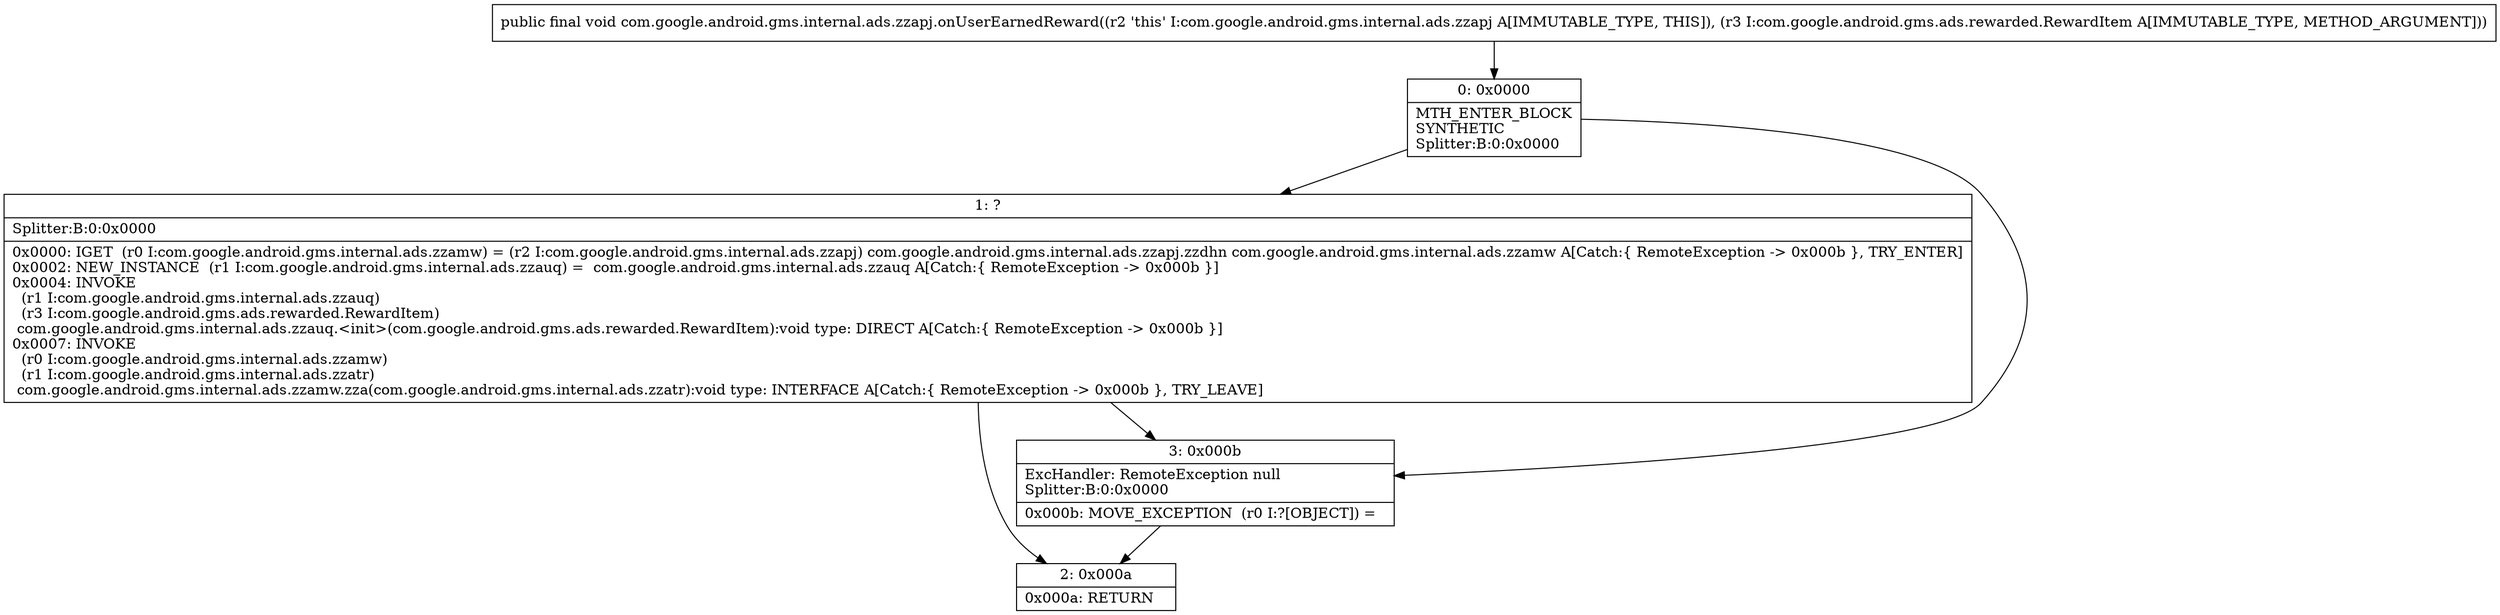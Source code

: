 digraph "CFG forcom.google.android.gms.internal.ads.zzapj.onUserEarnedReward(Lcom\/google\/android\/gms\/ads\/rewarded\/RewardItem;)V" {
Node_0 [shape=record,label="{0\:\ 0x0000|MTH_ENTER_BLOCK\lSYNTHETIC\lSplitter:B:0:0x0000\l}"];
Node_1 [shape=record,label="{1\:\ ?|Splitter:B:0:0x0000\l|0x0000: IGET  (r0 I:com.google.android.gms.internal.ads.zzamw) = (r2 I:com.google.android.gms.internal.ads.zzapj) com.google.android.gms.internal.ads.zzapj.zzdhn com.google.android.gms.internal.ads.zzamw A[Catch:\{ RemoteException \-\> 0x000b \}, TRY_ENTER]\l0x0002: NEW_INSTANCE  (r1 I:com.google.android.gms.internal.ads.zzauq) =  com.google.android.gms.internal.ads.zzauq A[Catch:\{ RemoteException \-\> 0x000b \}]\l0x0004: INVOKE  \l  (r1 I:com.google.android.gms.internal.ads.zzauq)\l  (r3 I:com.google.android.gms.ads.rewarded.RewardItem)\l com.google.android.gms.internal.ads.zzauq.\<init\>(com.google.android.gms.ads.rewarded.RewardItem):void type: DIRECT A[Catch:\{ RemoteException \-\> 0x000b \}]\l0x0007: INVOKE  \l  (r0 I:com.google.android.gms.internal.ads.zzamw)\l  (r1 I:com.google.android.gms.internal.ads.zzatr)\l com.google.android.gms.internal.ads.zzamw.zza(com.google.android.gms.internal.ads.zzatr):void type: INTERFACE A[Catch:\{ RemoteException \-\> 0x000b \}, TRY_LEAVE]\l}"];
Node_2 [shape=record,label="{2\:\ 0x000a|0x000a: RETURN   \l}"];
Node_3 [shape=record,label="{3\:\ 0x000b|ExcHandler: RemoteException null\lSplitter:B:0:0x0000\l|0x000b: MOVE_EXCEPTION  (r0 I:?[OBJECT]) =  \l}"];
MethodNode[shape=record,label="{public final void com.google.android.gms.internal.ads.zzapj.onUserEarnedReward((r2 'this' I:com.google.android.gms.internal.ads.zzapj A[IMMUTABLE_TYPE, THIS]), (r3 I:com.google.android.gms.ads.rewarded.RewardItem A[IMMUTABLE_TYPE, METHOD_ARGUMENT])) }"];
MethodNode -> Node_0;
Node_0 -> Node_1;
Node_0 -> Node_3;
Node_1 -> Node_2;
Node_1 -> Node_3;
Node_3 -> Node_2;
}


